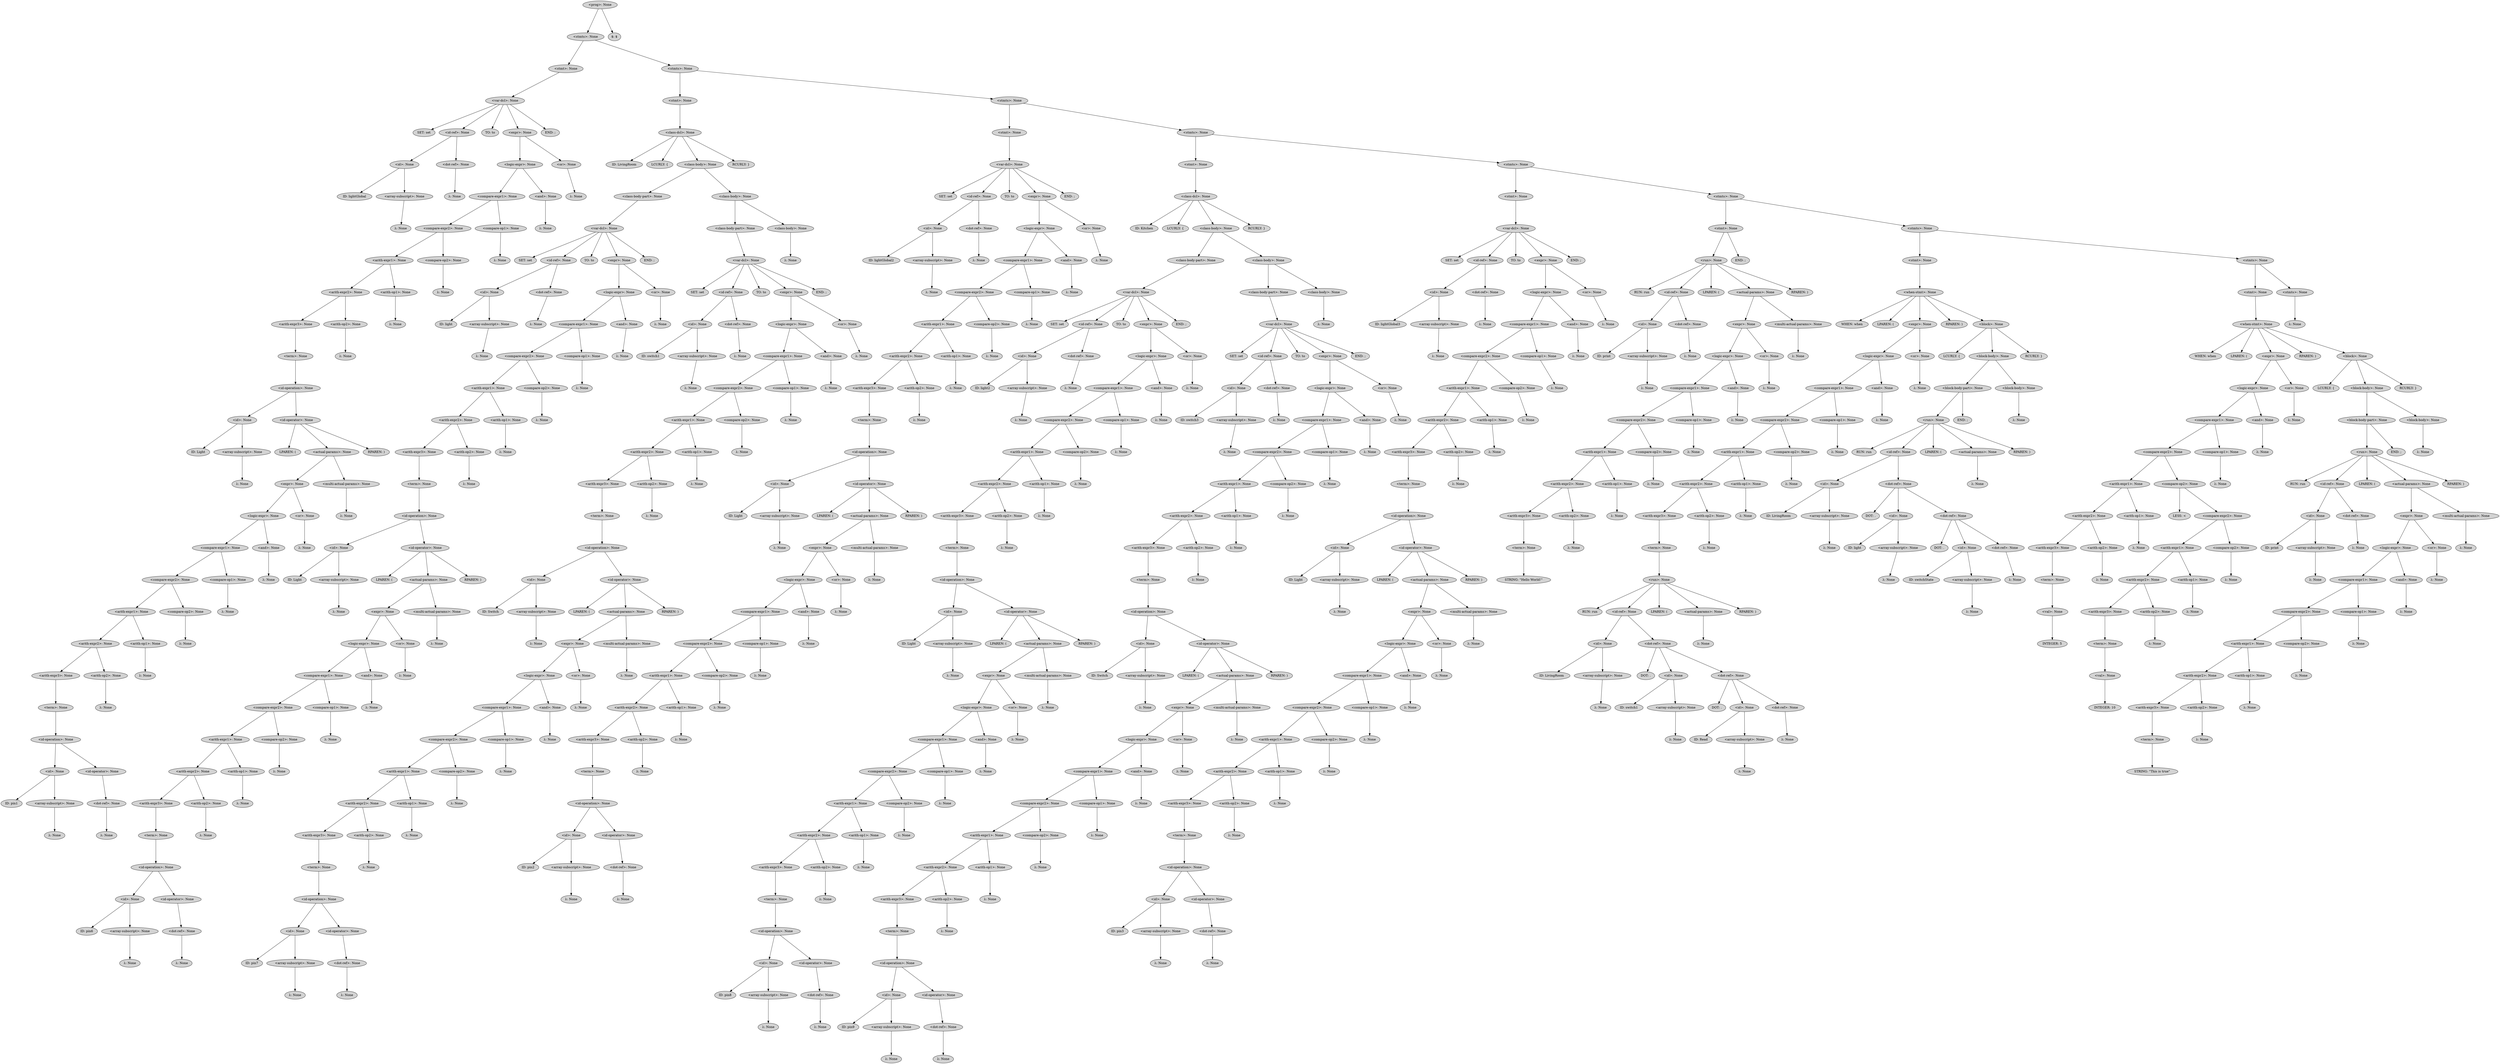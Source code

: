 digraph G {
	graph [ranksep=1.5 ratio=fill]
	node [style=filled]
	overlap=false
	3530317 [label="<prog>: None"]
	3530337 [label="<stmts>: None"]
	3530317 -> 3530337
	3530359 [label="<stmt>: None"]
	3530337 -> 3530359
	3530343 [label="<var-dcl>: None"]
	3530359 -> 3530343
	3530349 [label="SET: set"]
	3530343 -> 3530349
	3530357 [label="<id-ref>: None"]
	3530343 -> 3530357
	3530363 [label="<id>: None"]
	3530357 -> 3530363
	3530367 [label="ID: lightGlobal"]
	3530363 -> 3530367
	3530369 [label="<array-subscript>: None"]
	3530363 -> 3530369
	3530371 [label="λ: None"]
	3530369 -> 3530371
	3530365 [label="<dot-ref>: None"]
	3530357 -> 3530365
	3530373 [label="λ: None"]
	3530365 -> 3530373
	3530333 [label="TO: to"]
	3530343 -> 3530333
	3530339 [label="<expr>: None"]
	3530343 -> 3530339
	3530375 [label="<logic-expr>: None"]
	3530339 -> 3530375
	3530379 [label="<compare-expr1>: None"]
	3530375 -> 3530379
	3530383 [label="<compare-expr2>: None"]
	3530379 -> 3530383
	3530387 [label="<arith-expr1>: None"]
	3530383 -> 3530387
	3530391 [label="<arith-expr2>: None"]
	3530387 -> 3530391
	3530395 [label="<arith-expr3>: None"]
	3530391 -> 3530395
	3530399 [label="<term>: None"]
	3530395 -> 3530399
	3530401 [label="<id-operation>: None"]
	3530399 -> 3530401
	3530403 [label="<id>: None"]
	3530401 -> 3530403
	3530407 [label="ID: Light"]
	3530403 -> 3530407
	3530409 [label="<array-subscript>: None"]
	3530403 -> 3530409
	3530411 [label="λ: None"]
	3530409 -> 3530411
	3530405 [label="<id-operator>: None"]
	3530401 -> 3530405
	3530413 [label="LPAREN: ("]
	3530405 -> 3530413
	3530415 [label="<actual-params>: None"]
	3530405 -> 3530415
	3530419 [label="<expr>: None"]
	3530415 -> 3530419
	3530423 [label="<logic-expr>: None"]
	3530419 -> 3530423
	3530427 [label="<compare-expr1>: None"]
	3530423 -> 3530427
	3530431 [label="<compare-expr2>: None"]
	3530427 -> 3530431
	3530435 [label="<arith-expr1>: None"]
	3530431 -> 3530435
	3530439 [label="<arith-expr2>: None"]
	3530435 -> 3530439
	3530443 [label="<arith-expr3>: None"]
	3530439 -> 3530443
	3530447 [label="<term>: None"]
	3530443 -> 3530447
	3530449 [label="<id-operation>: None"]
	3530447 -> 3530449
	3530451 [label="<id>: None"]
	3530449 -> 3530451
	3530455 [label="ID: pin1"]
	3530451 -> 3530455
	3530457 [label="<array-subscript>: None"]
	3530451 -> 3530457
	3530459 [label="λ: None"]
	3530457 -> 3530459
	3530453 [label="<id-operator>: None"]
	3530449 -> 3530453
	3530461 [label="<dot-ref>: None"]
	3530453 -> 3530461
	3530463 [label="λ: None"]
	3530461 -> 3530463
	3530445 [label="<arith-op2>: None"]
	3530439 -> 3530445
	3530465 [label="λ: None"]
	3530445 -> 3530465
	3530441 [label="<arith-op1>: None"]
	3530435 -> 3530441
	3530467 [label="λ: None"]
	3530441 -> 3530467
	3530437 [label="<compare-op2>: None"]
	3530431 -> 3530437
	3530469 [label="λ: None"]
	3530437 -> 3530469
	3530433 [label="<compare-op1>: None"]
	3530427 -> 3530433
	3530471 [label="λ: None"]
	3530433 -> 3530471
	3530429 [label="<and>: None"]
	3530423 -> 3530429
	3530473 [label="λ: None"]
	3530429 -> 3530473
	3530425 [label="<or>: None"]
	3530419 -> 3530425
	3530475 [label="λ: None"]
	3530425 -> 3530475
	3530421 [label="<multi-actual-params>: None"]
	3530415 -> 3530421
	3530477 [label="λ: None"]
	3530421 -> 3530477
	3530417 [label="RPAREN: )"]
	3530405 -> 3530417
	3530397 [label="<arith-op2>: None"]
	3530391 -> 3530397
	3530479 [label="λ: None"]
	3530397 -> 3530479
	3530393 [label="<arith-op1>: None"]
	3530387 -> 3530393
	3530481 [label="λ: None"]
	3530393 -> 3530481
	3530389 [label="<compare-op2>: None"]
	3530383 -> 3530389
	3530483 [label="λ: None"]
	3530389 -> 3530483
	3530385 [label="<compare-op1>: None"]
	3530379 -> 3530385
	3530485 [label="λ: None"]
	3530385 -> 3530485
	3530381 [label="<and>: None"]
	3530375 -> 3530381
	3530487 [label="λ: None"]
	3530381 -> 3530487
	3530377 [label="<or>: None"]
	3530339 -> 3530377
	3530489 [label="λ: None"]
	3530377 -> 3530489
	3530355 [label="END: ;"]
	3530343 -> 3530355
	3530331 [label="<stmts>: None"]
	3530337 -> 3530331
	3530491 [label="<stmt>: None"]
	3530331 -> 3530491
	3530495 [label="<class-dcl>: None"]
	3530491 -> 3530495
	3532803 [label="ID: LivingRoom"]
	3530495 -> 3532803
	3532805 [label="LCURLY: {"]
	3530495 -> 3532805
	3532807 [label="<class-body>: None"]
	3530495 -> 3532807
	3532811 [label="<class-body-part>: None"]
	3532807 -> 3532811
	3532815 [label="<var-dcl>: None"]
	3532811 -> 3532815
	3532817 [label="SET: set"]
	3532815 -> 3532817
	3532819 [label="<id-ref>: None"]
	3532815 -> 3532819
	3532829 [label="<id>: None"]
	3532819 -> 3532829
	3532833 [label="ID: light"]
	3532829 -> 3532833
	3532835 [label="<array-subscript>: None"]
	3532829 -> 3532835
	3532837 [label="λ: None"]
	3532835 -> 3532837
	3532831 [label="<dot-ref>: None"]
	3532819 -> 3532831
	3532839 [label="λ: None"]
	3532831 -> 3532839
	3532821 [label="TO: to"]
	3532815 -> 3532821
	3532823 [label="<expr>: None"]
	3532815 -> 3532823
	3532841 [label="<logic-expr>: None"]
	3532823 -> 3532841
	3532845 [label="<compare-expr1>: None"]
	3532841 -> 3532845
	3532849 [label="<compare-expr2>: None"]
	3532845 -> 3532849
	3532853 [label="<arith-expr1>: None"]
	3532849 -> 3532853
	3532857 [label="<arith-expr2>: None"]
	3532853 -> 3532857
	3532861 [label="<arith-expr3>: None"]
	3532857 -> 3532861
	3532865 [label="<term>: None"]
	3532861 -> 3532865
	3532867 [label="<id-operation>: None"]
	3532865 -> 3532867
	3532869 [label="<id>: None"]
	3532867 -> 3532869
	3532873 [label="ID: Light"]
	3532869 -> 3532873
	3532875 [label="<array-subscript>: None"]
	3532869 -> 3532875
	3532877 [label="λ: None"]
	3532875 -> 3532877
	3532871 [label="<id-operator>: None"]
	3532867 -> 3532871
	3532879 [label="LPAREN: ("]
	3532871 -> 3532879
	3532881 [label="<actual-params>: None"]
	3532871 -> 3532881
	3532885 [label="<expr>: None"]
	3532881 -> 3532885
	3532889 [label="<logic-expr>: None"]
	3532885 -> 3532889
	3532893 [label="<compare-expr1>: None"]
	3532889 -> 3532893
	3532897 [label="<compare-expr2>: None"]
	3532893 -> 3532897
	3532901 [label="<arith-expr1>: None"]
	3532897 -> 3532901
	3532905 [label="<arith-expr2>: None"]
	3532901 -> 3532905
	3532909 [label="<arith-expr3>: None"]
	3532905 -> 3532909
	3532913 [label="<term>: None"]
	3532909 -> 3532913
	3532915 [label="<id-operation>: None"]
	3532913 -> 3532915
	3532917 [label="<id>: None"]
	3532915 -> 3532917
	3532921 [label="ID: pin6"]
	3532917 -> 3532921
	3532923 [label="<array-subscript>: None"]
	3532917 -> 3532923
	3532925 [label="λ: None"]
	3532923 -> 3532925
	3532919 [label="<id-operator>: None"]
	3532915 -> 3532919
	3532927 [label="<dot-ref>: None"]
	3532919 -> 3532927
	3532929 [label="λ: None"]
	3532927 -> 3532929
	3532911 [label="<arith-op2>: None"]
	3532905 -> 3532911
	3532931 [label="λ: None"]
	3532911 -> 3532931
	3532907 [label="<arith-op1>: None"]
	3532901 -> 3532907
	3532933 [label="λ: None"]
	3532907 -> 3532933
	3532903 [label="<compare-op2>: None"]
	3532897 -> 3532903
	3532935 [label="λ: None"]
	3532903 -> 3532935
	3532899 [label="<compare-op1>: None"]
	3532893 -> 3532899
	3532937 [label="λ: None"]
	3532899 -> 3532937
	3532895 [label="<and>: None"]
	3532889 -> 3532895
	3532939 [label="λ: None"]
	3532895 -> 3532939
	3532891 [label="<or>: None"]
	3532885 -> 3532891
	3532941 [label="λ: None"]
	3532891 -> 3532941
	3532887 [label="<multi-actual-params>: None"]
	3532881 -> 3532887
	3532943 [label="λ: None"]
	3532887 -> 3532943
	3532883 [label="RPAREN: )"]
	3532871 -> 3532883
	3532863 [label="<arith-op2>: None"]
	3532857 -> 3532863
	3532945 [label="λ: None"]
	3532863 -> 3532945
	3532859 [label="<arith-op1>: None"]
	3532853 -> 3532859
	3532947 [label="λ: None"]
	3532859 -> 3532947
	3532855 [label="<compare-op2>: None"]
	3532849 -> 3532855
	3532949 [label="λ: None"]
	3532855 -> 3532949
	3532851 [label="<compare-op1>: None"]
	3532845 -> 3532851
	3532951 [label="λ: None"]
	3532851 -> 3532951
	3532847 [label="<and>: None"]
	3532841 -> 3532847
	3532953 [label="λ: None"]
	3532847 -> 3532953
	3532843 [label="<or>: None"]
	3532823 -> 3532843
	3532955 [label="λ: None"]
	3532843 -> 3532955
	3532825 [label="END: ;"]
	3532815 -> 3532825
	3532813 [label="<class-body>: None"]
	3532807 -> 3532813
	3532957 [label="<class-body-part>: None"]
	3532813 -> 3532957
	3532961 [label="<var-dcl>: None"]
	3532957 -> 3532961
	3532963 [label="SET: set"]
	3532961 -> 3532963
	3532965 [label="<id-ref>: None"]
	3532961 -> 3532965
	3532975 [label="<id>: None"]
	3532965 -> 3532975
	3532979 [label="ID: switch1"]
	3532975 -> 3532979
	3532981 [label="<array-subscript>: None"]
	3532975 -> 3532981
	3532983 [label="λ: None"]
	3532981 -> 3532983
	3532977 [label="<dot-ref>: None"]
	3532965 -> 3532977
	3532985 [label="λ: None"]
	3532977 -> 3532985
	3532967 [label="TO: to"]
	3532961 -> 3532967
	3532969 [label="<expr>: None"]
	3532961 -> 3532969
	3532987 [label="<logic-expr>: None"]
	3532969 -> 3532987
	3532991 [label="<compare-expr1>: None"]
	3532987 -> 3532991
	3532995 [label="<compare-expr2>: None"]
	3532991 -> 3532995
	3532999 [label="<arith-expr1>: None"]
	3532995 -> 3532999
	3533003 [label="<arith-expr2>: None"]
	3532999 -> 3533003
	3533007 [label="<arith-expr3>: None"]
	3533003 -> 3533007
	3533011 [label="<term>: None"]
	3533007 -> 3533011
	3533013 [label="<id-operation>: None"]
	3533011 -> 3533013
	3533015 [label="<id>: None"]
	3533013 -> 3533015
	3533019 [label="ID: Switch"]
	3533015 -> 3533019
	3533021 [label="<array-subscript>: None"]
	3533015 -> 3533021
	3533023 [label="λ: None"]
	3533021 -> 3533023
	3533017 [label="<id-operator>: None"]
	3533013 -> 3533017
	3533025 [label="LPAREN: ("]
	3533017 -> 3533025
	3533027 [label="<actual-params>: None"]
	3533017 -> 3533027
	3533031 [label="<expr>: None"]
	3533027 -> 3533031
	3533035 [label="<logic-expr>: None"]
	3533031 -> 3533035
	3533039 [label="<compare-expr1>: None"]
	3533035 -> 3533039
	3533043 [label="<compare-expr2>: None"]
	3533039 -> 3533043
	3533047 [label="<arith-expr1>: None"]
	3533043 -> 3533047
	3533051 [label="<arith-expr2>: None"]
	3533047 -> 3533051
	3533055 [label="<arith-expr3>: None"]
	3533051 -> 3533055
	3534085 [label="<term>: None"]
	3533055 -> 3534085
	3534087 [label="<id-operation>: None"]
	3534085 -> 3534087
	3534089 [label="<id>: None"]
	3534087 -> 3534089
	3534093 [label="ID: pin7"]
	3534089 -> 3534093
	3534095 [label="<array-subscript>: None"]
	3534089 -> 3534095
	3534097 [label="λ: None"]
	3534095 -> 3534097
	3534091 [label="<id-operator>: None"]
	3534087 -> 3534091
	3534099 [label="<dot-ref>: None"]
	3534091 -> 3534099
	3534101 [label="λ: None"]
	3534099 -> 3534101
	3534083 [label="<arith-op2>: None"]
	3533051 -> 3534083
	3534103 [label="λ: None"]
	3534083 -> 3534103
	3533053 [label="<arith-op1>: None"]
	3533047 -> 3533053
	3534105 [label="λ: None"]
	3533053 -> 3534105
	3533049 [label="<compare-op2>: None"]
	3533043 -> 3533049
	3534107 [label="λ: None"]
	3533049 -> 3534107
	3533045 [label="<compare-op1>: None"]
	3533039 -> 3533045
	3534109 [label="λ: None"]
	3533045 -> 3534109
	3533041 [label="<and>: None"]
	3533035 -> 3533041
	3534111 [label="λ: None"]
	3533041 -> 3534111
	3533037 [label="<or>: None"]
	3533031 -> 3533037
	3534113 [label="λ: None"]
	3533037 -> 3534113
	3533033 [label="<multi-actual-params>: None"]
	3533027 -> 3533033
	3534115 [label="λ: None"]
	3533033 -> 3534115
	3533029 [label="RPAREN: )"]
	3533017 -> 3533029
	3533009 [label="<arith-op2>: None"]
	3533003 -> 3533009
	3534117 [label="λ: None"]
	3533009 -> 3534117
	3533005 [label="<arith-op1>: None"]
	3532999 -> 3533005
	3534119 [label="λ: None"]
	3533005 -> 3534119
	3533001 [label="<compare-op2>: None"]
	3532995 -> 3533001
	3534121 [label="λ: None"]
	3533001 -> 3534121
	3532997 [label="<compare-op1>: None"]
	3532991 -> 3532997
	3534123 [label="λ: None"]
	3532997 -> 3534123
	3532993 [label="<and>: None"]
	3532987 -> 3532993
	3534125 [label="λ: None"]
	3532993 -> 3534125
	3532989 [label="<or>: None"]
	3532969 -> 3532989
	3534127 [label="λ: None"]
	3532989 -> 3534127
	3532971 [label="END: ;"]
	3532961 -> 3532971
	3532959 [label="<class-body>: None"]
	3532813 -> 3532959
	3534129 [label="λ: None"]
	3532959 -> 3534129
	3532809 [label="RCURLY: }"]
	3530495 -> 3532809
	3530493 [label="<stmts>: None"]
	3530331 -> 3530493
	3534131 [label="<stmt>: None"]
	3530493 -> 3534131
	3534135 [label="<var-dcl>: None"]
	3534131 -> 3534135
	3534137 [label="SET: set"]
	3534135 -> 3534137
	3534139 [label="<id-ref>: None"]
	3534135 -> 3534139
	3534149 [label="<id>: None"]
	3534139 -> 3534149
	3534153 [label="ID: lightGlobal2"]
	3534149 -> 3534153
	3534155 [label="<array-subscript>: None"]
	3534149 -> 3534155
	3534157 [label="λ: None"]
	3534155 -> 3534157
	3534151 [label="<dot-ref>: None"]
	3534139 -> 3534151
	3534159 [label="λ: None"]
	3534151 -> 3534159
	3534141 [label="TO: to"]
	3534135 -> 3534141
	3534143 [label="<expr>: None"]
	3534135 -> 3534143
	3534161 [label="<logic-expr>: None"]
	3534143 -> 3534161
	3534165 [label="<compare-expr1>: None"]
	3534161 -> 3534165
	3534169 [label="<compare-expr2>: None"]
	3534165 -> 3534169
	3534173 [label="<arith-expr1>: None"]
	3534169 -> 3534173
	3534177 [label="<arith-expr2>: None"]
	3534173 -> 3534177
	3534181 [label="<arith-expr3>: None"]
	3534177 -> 3534181
	3534185 [label="<term>: None"]
	3534181 -> 3534185
	3534187 [label="<id-operation>: None"]
	3534185 -> 3534187
	3534189 [label="<id>: None"]
	3534187 -> 3534189
	3534193 [label="ID: Light"]
	3534189 -> 3534193
	3534195 [label="<array-subscript>: None"]
	3534189 -> 3534195
	3534197 [label="λ: None"]
	3534195 -> 3534197
	3534191 [label="<id-operator>: None"]
	3534187 -> 3534191
	3534199 [label="LPAREN: ("]
	3534191 -> 3534199
	3534201 [label="<actual-params>: None"]
	3534191 -> 3534201
	3534205 [label="<expr>: None"]
	3534201 -> 3534205
	3534209 [label="<logic-expr>: None"]
	3534205 -> 3534209
	3534213 [label="<compare-expr1>: None"]
	3534209 -> 3534213
	3534217 [label="<compare-expr2>: None"]
	3534213 -> 3534217
	3534221 [label="<arith-expr1>: None"]
	3534217 -> 3534221
	3534225 [label="<arith-expr2>: None"]
	3534221 -> 3534225
	3534229 [label="<arith-expr3>: None"]
	3534225 -> 3534229
	3534233 [label="<term>: None"]
	3534229 -> 3534233
	3534235 [label="<id-operation>: None"]
	3534233 -> 3534235
	3534237 [label="<id>: None"]
	3534235 -> 3534237
	3534241 [label="ID: pin2"]
	3534237 -> 3534241
	3534243 [label="<array-subscript>: None"]
	3534237 -> 3534243
	3534245 [label="λ: None"]
	3534243 -> 3534245
	3534239 [label="<id-operator>: None"]
	3534235 -> 3534239
	3534247 [label="<dot-ref>: None"]
	3534239 -> 3534247
	3534249 [label="λ: None"]
	3534247 -> 3534249
	3534231 [label="<arith-op2>: None"]
	3534225 -> 3534231
	3534251 [label="λ: None"]
	3534231 -> 3534251
	3534227 [label="<arith-op1>: None"]
	3534221 -> 3534227
	3534253 [label="λ: None"]
	3534227 -> 3534253
	3534223 [label="<compare-op2>: None"]
	3534217 -> 3534223
	3534255 [label="λ: None"]
	3534223 -> 3534255
	3534219 [label="<compare-op1>: None"]
	3534213 -> 3534219
	3534257 [label="λ: None"]
	3534219 -> 3534257
	3534215 [label="<and>: None"]
	3534209 -> 3534215
	3534259 [label="λ: None"]
	3534215 -> 3534259
	3534211 [label="<or>: None"]
	3534205 -> 3534211
	3534261 [label="λ: None"]
	3534211 -> 3534261
	3534207 [label="<multi-actual-params>: None"]
	3534201 -> 3534207
	3534263 [label="λ: None"]
	3534207 -> 3534263
	3534203 [label="RPAREN: )"]
	3534191 -> 3534203
	3534183 [label="<arith-op2>: None"]
	3534177 -> 3534183
	3534265 [label="λ: None"]
	3534183 -> 3534265
	3534179 [label="<arith-op1>: None"]
	3534173 -> 3534179
	3534267 [label="λ: None"]
	3534179 -> 3534267
	3534175 [label="<compare-op2>: None"]
	3534169 -> 3534175
	3534269 [label="λ: None"]
	3534175 -> 3534269
	3534171 [label="<compare-op1>: None"]
	3534165 -> 3534171
	3534271 [label="λ: None"]
	3534171 -> 3534271
	3534167 [label="<and>: None"]
	3534161 -> 3534167
	3534273 [label="λ: None"]
	3534167 -> 3534273
	3534163 [label="<or>: None"]
	3534143 -> 3534163
	3534275 [label="λ: None"]
	3534163 -> 3534275
	3534145 [label="END: ;"]
	3534135 -> 3534145
	3534133 [label="<stmts>: None"]
	3530493 -> 3534133
	3534277 [label="<stmt>: None"]
	3534133 -> 3534277
	3534281 [label="<class-dcl>: None"]
	3534277 -> 3534281
	3534283 [label="ID: Kitchen"]
	3534281 -> 3534283
	3534285 [label="LCURLY: {"]
	3534281 -> 3534285
	3534287 [label="<class-body>: None"]
	3534281 -> 3534287
	3534291 [label="<class-body-part>: None"]
	3534287 -> 3534291
	3534295 [label="<var-dcl>: None"]
	3534291 -> 3534295
	3534297 [label="SET: set"]
	3534295 -> 3534297
	3534299 [label="<id-ref>: None"]
	3534295 -> 3534299
	3534309 [label="<id>: None"]
	3534299 -> 3534309
	3534313 [label="ID: light2"]
	3534309 -> 3534313
	3534315 [label="<array-subscript>: None"]
	3534309 -> 3534315
	3534317 [label="λ: None"]
	3534315 -> 3534317
	3534311 [label="<dot-ref>: None"]
	3534299 -> 3534311
	3534319 [label="λ: None"]
	3534311 -> 3534319
	3534301 [label="TO: to"]
	3534295 -> 3534301
	3534303 [label="<expr>: None"]
	3534295 -> 3534303
	3534321 [label="<logic-expr>: None"]
	3534303 -> 3534321
	3534325 [label="<compare-expr1>: None"]
	3534321 -> 3534325
	3534329 [label="<compare-expr2>: None"]
	3534325 -> 3534329
	3534333 [label="<arith-expr1>: None"]
	3534329 -> 3534333
	3535619 [label="<arith-expr2>: None"]
	3534333 -> 3535619
	3535623 [label="<arith-expr3>: None"]
	3535619 -> 3535623
	3535627 [label="<term>: None"]
	3535623 -> 3535627
	3535629 [label="<id-operation>: None"]
	3535627 -> 3535629
	3535631 [label="<id>: None"]
	3535629 -> 3535631
	3535635 [label="ID: Light"]
	3535631 -> 3535635
	3535637 [label="<array-subscript>: None"]
	3535631 -> 3535637
	3535639 [label="λ: None"]
	3535637 -> 3535639
	3535633 [label="<id-operator>: None"]
	3535629 -> 3535633
	3535641 [label="LPAREN: ("]
	3535633 -> 3535641
	3535643 [label="<actual-params>: None"]
	3535633 -> 3535643
	3535647 [label="<expr>: None"]
	3535643 -> 3535647
	3535651 [label="<logic-expr>: None"]
	3535647 -> 3535651
	3535655 [label="<compare-expr1>: None"]
	3535651 -> 3535655
	3535659 [label="<compare-expr2>: None"]
	3535655 -> 3535659
	3535663 [label="<arith-expr1>: None"]
	3535659 -> 3535663
	3535667 [label="<arith-expr2>: None"]
	3535663 -> 3535667
	3535671 [label="<arith-expr3>: None"]
	3535667 -> 3535671
	3535675 [label="<term>: None"]
	3535671 -> 3535675
	3535677 [label="<id-operation>: None"]
	3535675 -> 3535677
	3535679 [label="<id>: None"]
	3535677 -> 3535679
	3535683 [label="ID: pin8"]
	3535679 -> 3535683
	3535685 [label="<array-subscript>: None"]
	3535679 -> 3535685
	3535687 [label="λ: None"]
	3535685 -> 3535687
	3535681 [label="<id-operator>: None"]
	3535677 -> 3535681
	3535689 [label="<dot-ref>: None"]
	3535681 -> 3535689
	3535691 [label="λ: None"]
	3535689 -> 3535691
	3535673 [label="<arith-op2>: None"]
	3535667 -> 3535673
	3535693 [label="λ: None"]
	3535673 -> 3535693
	3535669 [label="<arith-op1>: None"]
	3535663 -> 3535669
	3535695 [label="λ: None"]
	3535669 -> 3535695
	3535665 [label="<compare-op2>: None"]
	3535659 -> 3535665
	3535697 [label="λ: None"]
	3535665 -> 3535697
	3535661 [label="<compare-op1>: None"]
	3535655 -> 3535661
	3535699 [label="λ: None"]
	3535661 -> 3535699
	3535657 [label="<and>: None"]
	3535651 -> 3535657
	3535701 [label="λ: None"]
	3535657 -> 3535701
	3535653 [label="<or>: None"]
	3535647 -> 3535653
	3535703 [label="λ: None"]
	3535653 -> 3535703
	3535649 [label="<multi-actual-params>: None"]
	3535643 -> 3535649
	3535705 [label="λ: None"]
	3535649 -> 3535705
	3535645 [label="RPAREN: )"]
	3535633 -> 3535645
	3535625 [label="<arith-op2>: None"]
	3535619 -> 3535625
	3535707 [label="λ: None"]
	3535625 -> 3535707
	3535621 [label="<arith-op1>: None"]
	3534333 -> 3535621
	3535709 [label="λ: None"]
	3535621 -> 3535709
	3534335 [label="<compare-op2>: None"]
	3534329 -> 3534335
	3535711 [label="λ: None"]
	3534335 -> 3535711
	3534331 [label="<compare-op1>: None"]
	3534325 -> 3534331
	3535713 [label="λ: None"]
	3534331 -> 3535713
	3534327 [label="<and>: None"]
	3534321 -> 3534327
	3535715 [label="λ: None"]
	3534327 -> 3535715
	3534323 [label="<or>: None"]
	3534303 -> 3534323
	3535717 [label="λ: None"]
	3534323 -> 3535717
	3534305 [label="END: ;"]
	3534295 -> 3534305
	3534293 [label="<class-body>: None"]
	3534287 -> 3534293
	3535719 [label="<class-body-part>: None"]
	3534293 -> 3535719
	3535723 [label="<var-dcl>: None"]
	3535719 -> 3535723
	3535725 [label="SET: set"]
	3535723 -> 3535725
	3535727 [label="<id-ref>: None"]
	3535723 -> 3535727
	3535737 [label="<id>: None"]
	3535727 -> 3535737
	3535741 [label="ID: switch3"]
	3535737 -> 3535741
	3535743 [label="<array-subscript>: None"]
	3535737 -> 3535743
	3535745 [label="λ: None"]
	3535743 -> 3535745
	3535739 [label="<dot-ref>: None"]
	3535727 -> 3535739
	3535747 [label="λ: None"]
	3535739 -> 3535747
	3535729 [label="TO: to"]
	3535723 -> 3535729
	3535731 [label="<expr>: None"]
	3535723 -> 3535731
	3535749 [label="<logic-expr>: None"]
	3535731 -> 3535749
	3535753 [label="<compare-expr1>: None"]
	3535749 -> 3535753
	3535757 [label="<compare-expr2>: None"]
	3535753 -> 3535757
	3535761 [label="<arith-expr1>: None"]
	3535757 -> 3535761
	3535765 [label="<arith-expr2>: None"]
	3535761 -> 3535765
	3535769 [label="<arith-expr3>: None"]
	3535765 -> 3535769
	3535773 [label="<term>: None"]
	3535769 -> 3535773
	3535775 [label="<id-operation>: None"]
	3535773 -> 3535775
	3535777 [label="<id>: None"]
	3535775 -> 3535777
	3535781 [label="ID: Switch"]
	3535777 -> 3535781
	3535783 [label="<array-subscript>: None"]
	3535777 -> 3535783
	3535785 [label="λ: None"]
	3535783 -> 3535785
	3535779 [label="<id-operator>: None"]
	3535775 -> 3535779
	3535787 [label="LPAREN: ("]
	3535779 -> 3535787
	3535789 [label="<actual-params>: None"]
	3535779 -> 3535789
	3535793 [label="<expr>: None"]
	3535789 -> 3535793
	3535797 [label="<logic-expr>: None"]
	3535793 -> 3535797
	3535801 [label="<compare-expr1>: None"]
	3535797 -> 3535801
	3535805 [label="<compare-expr2>: None"]
	3535801 -> 3535805
	3535809 [label="<arith-expr1>: None"]
	3535805 -> 3535809
	3535813 [label="<arith-expr2>: None"]
	3535809 -> 3535813
	3535817 [label="<arith-expr3>: None"]
	3535813 -> 3535817
	3535821 [label="<term>: None"]
	3535817 -> 3535821
	3535823 [label="<id-operation>: None"]
	3535821 -> 3535823
	3535825 [label="<id>: None"]
	3535823 -> 3535825
	3535829 [label="ID: pin9"]
	3535825 -> 3535829
	3535831 [label="<array-subscript>: None"]
	3535825 -> 3535831
	3535833 [label="λ: None"]
	3535831 -> 3535833
	3535827 [label="<id-operator>: None"]
	3535823 -> 3535827
	3535835 [label="<dot-ref>: None"]
	3535827 -> 3535835
	3535837 [label="λ: None"]
	3535835 -> 3535837
	3535819 [label="<arith-op2>: None"]
	3535813 -> 3535819
	3535839 [label="λ: None"]
	3535819 -> 3535839
	3535815 [label="<arith-op1>: None"]
	3535809 -> 3535815
	3535841 [label="λ: None"]
	3535815 -> 3535841
	3535811 [label="<compare-op2>: None"]
	3535805 -> 3535811
	3535843 [label="λ: None"]
	3535811 -> 3535843
	3535807 [label="<compare-op1>: None"]
	3535801 -> 3535807
	3535845 [label="λ: None"]
	3535807 -> 3535845
	3535803 [label="<and>: None"]
	3535797 -> 3535803
	3535847 [label="λ: None"]
	3535803 -> 3535847
	3535799 [label="<or>: None"]
	3535793 -> 3535799
	3535849 [label="λ: None"]
	3535799 -> 3535849
	3535795 [label="<multi-actual-params>: None"]
	3535789 -> 3535795
	3535851 [label="λ: None"]
	3535795 -> 3535851
	3535791 [label="RPAREN: )"]
	3535779 -> 3535791
	3535771 [label="<arith-op2>: None"]
	3535765 -> 3535771
	3535853 [label="λ: None"]
	3535771 -> 3535853
	3535767 [label="<arith-op1>: None"]
	3535761 -> 3535767
	3535855 [label="λ: None"]
	3535767 -> 3535855
	3535763 [label="<compare-op2>: None"]
	3535757 -> 3535763
	3535857 [label="λ: None"]
	3535763 -> 3535857
	3535759 [label="<compare-op1>: None"]
	3535753 -> 3535759
	3535859 [label="λ: None"]
	3535759 -> 3535859
	3535755 [label="<and>: None"]
	3535749 -> 3535755
	3535861 [label="λ: None"]
	3535755 -> 3535861
	3535751 [label="<or>: None"]
	3535731 -> 3535751
	3535863 [label="λ: None"]
	3535751 -> 3535863
	3535733 [label="END: ;"]
	3535723 -> 3535733
	3535721 [label="<class-body>: None"]
	3534293 -> 3535721
	3535865 [label="λ: None"]
	3535721 -> 3535865
	3534289 [label="RCURLY: }"]
	3534281 -> 3534289
	3534279 [label="<stmts>: None"]
	3534133 -> 3534279
	3535867 [label="<stmt>: None"]
	3534279 -> 3535867
	3535871 [label="<var-dcl>: None"]
	3535867 -> 3535871
	3536899 [label="SET: set"]
	3535871 -> 3536899
	3536901 [label="<id-ref>: None"]
	3535871 -> 3536901
	3536911 [label="<id>: None"]
	3536901 -> 3536911
	3536915 [label="ID: lightGlobal3"]
	3536911 -> 3536915
	3536917 [label="<array-subscript>: None"]
	3536911 -> 3536917
	3536919 [label="λ: None"]
	3536917 -> 3536919
	3536913 [label="<dot-ref>: None"]
	3536901 -> 3536913
	3536921 [label="λ: None"]
	3536913 -> 3536921
	3536903 [label="TO: to"]
	3535871 -> 3536903
	3536905 [label="<expr>: None"]
	3535871 -> 3536905
	3536923 [label="<logic-expr>: None"]
	3536905 -> 3536923
	3536927 [label="<compare-expr1>: None"]
	3536923 -> 3536927
	3536931 [label="<compare-expr2>: None"]
	3536927 -> 3536931
	3536935 [label="<arith-expr1>: None"]
	3536931 -> 3536935
	3536939 [label="<arith-expr2>: None"]
	3536935 -> 3536939
	3536943 [label="<arith-expr3>: None"]
	3536939 -> 3536943
	3536947 [label="<term>: None"]
	3536943 -> 3536947
	3536949 [label="<id-operation>: None"]
	3536947 -> 3536949
	3536951 [label="<id>: None"]
	3536949 -> 3536951
	3536955 [label="ID: Light"]
	3536951 -> 3536955
	3536957 [label="<array-subscript>: None"]
	3536951 -> 3536957
	3536959 [label="λ: None"]
	3536957 -> 3536959
	3536953 [label="<id-operator>: None"]
	3536949 -> 3536953
	3536961 [label="LPAREN: ("]
	3536953 -> 3536961
	3536963 [label="<actual-params>: None"]
	3536953 -> 3536963
	3536967 [label="<expr>: None"]
	3536963 -> 3536967
	3536971 [label="<logic-expr>: None"]
	3536967 -> 3536971
	3536975 [label="<compare-expr1>: None"]
	3536971 -> 3536975
	3536979 [label="<compare-expr2>: None"]
	3536975 -> 3536979
	3536983 [label="<arith-expr1>: None"]
	3536979 -> 3536983
	3536987 [label="<arith-expr2>: None"]
	3536983 -> 3536987
	3536991 [label="<arith-expr3>: None"]
	3536987 -> 3536991
	3536995 [label="<term>: None"]
	3536991 -> 3536995
	3536997 [label="<id-operation>: None"]
	3536995 -> 3536997
	3536999 [label="<id>: None"]
	3536997 -> 3536999
	3537003 [label="ID: pin3"]
	3536999 -> 3537003
	3537005 [label="<array-subscript>: None"]
	3536999 -> 3537005
	3537007 [label="λ: None"]
	3537005 -> 3537007
	3537001 [label="<id-operator>: None"]
	3536997 -> 3537001
	3537009 [label="<dot-ref>: None"]
	3537001 -> 3537009
	3537011 [label="λ: None"]
	3537009 -> 3537011
	3536993 [label="<arith-op2>: None"]
	3536987 -> 3536993
	3537013 [label="λ: None"]
	3536993 -> 3537013
	3536989 [label="<arith-op1>: None"]
	3536983 -> 3536989
	3537015 [label="λ: None"]
	3536989 -> 3537015
	3536985 [label="<compare-op2>: None"]
	3536979 -> 3536985
	3537017 [label="λ: None"]
	3536985 -> 3537017
	3536981 [label="<compare-op1>: None"]
	3536975 -> 3536981
	3537019 [label="λ: None"]
	3536981 -> 3537019
	3536977 [label="<and>: None"]
	3536971 -> 3536977
	3537021 [label="λ: None"]
	3536977 -> 3537021
	3536973 [label="<or>: None"]
	3536967 -> 3536973
	3537023 [label="λ: None"]
	3536973 -> 3537023
	3536969 [label="<multi-actual-params>: None"]
	3536963 -> 3536969
	3537025 [label="λ: None"]
	3536969 -> 3537025
	3536965 [label="RPAREN: )"]
	3536953 -> 3536965
	3536945 [label="<arith-op2>: None"]
	3536939 -> 3536945
	3537027 [label="λ: None"]
	3536945 -> 3537027
	3536941 [label="<arith-op1>: None"]
	3536935 -> 3536941
	3537029 [label="λ: None"]
	3536941 -> 3537029
	3536937 [label="<compare-op2>: None"]
	3536931 -> 3536937
	3537031 [label="λ: None"]
	3536937 -> 3537031
	3536933 [label="<compare-op1>: None"]
	3536927 -> 3536933
	3537033 [label="λ: None"]
	3536933 -> 3537033
	3536929 [label="<and>: None"]
	3536923 -> 3536929
	3537035 [label="λ: None"]
	3536929 -> 3537035
	3536925 [label="<or>: None"]
	3536905 -> 3536925
	3537037 [label="λ: None"]
	3536925 -> 3537037
	3536907 [label="END: ;"]
	3535871 -> 3536907
	3535869 [label="<stmts>: None"]
	3534279 -> 3535869
	3537039 [label="<stmt>: None"]
	3535869 -> 3537039
	3537043 [label="<run>: None"]
	3537039 -> 3537043
	3537047 [label="RUN: run"]
	3537043 -> 3537047
	3537049 [label="<id-ref>: None"]
	3537043 -> 3537049
	3537059 [label="<id>: None"]
	3537049 -> 3537059
	3537063 [label="ID: print"]
	3537059 -> 3537063
	3537065 [label="<array-subscript>: None"]
	3537059 -> 3537065
	3537067 [label="λ: None"]
	3537065 -> 3537067
	3537061 [label="<dot-ref>: None"]
	3537049 -> 3537061
	3537069 [label="λ: None"]
	3537061 -> 3537069
	3537051 [label="LPAREN: ("]
	3537043 -> 3537051
	3537053 [label="<actual-params>: None"]
	3537043 -> 3537053
	3537071 [label="<expr>: None"]
	3537053 -> 3537071
	3537075 [label="<logic-expr>: None"]
	3537071 -> 3537075
	3537079 [label="<compare-expr1>: None"]
	3537075 -> 3537079
	3537083 [label="<compare-expr2>: None"]
	3537079 -> 3537083
	3537087 [label="<arith-expr1>: None"]
	3537083 -> 3537087
	3537091 [label="<arith-expr2>: None"]
	3537087 -> 3537091
	3537095 [label="<arith-expr3>: None"]
	3537091 -> 3537095
	3537099 [label="<term>: None"]
	3537095 -> 3537099
	3537101 [label="STRING: \"Hello World!\""]
	3537099 -> 3537101
	3537097 [label="<arith-op2>: None"]
	3537091 -> 3537097
	3537103 [label="λ: None"]
	3537097 -> 3537103
	3537093 [label="<arith-op1>: None"]
	3537087 -> 3537093
	3537105 [label="λ: None"]
	3537093 -> 3537105
	3537089 [label="<compare-op2>: None"]
	3537083 -> 3537089
	3537107 [label="λ: None"]
	3537089 -> 3537107
	3537085 [label="<compare-op1>: None"]
	3537079 -> 3537085
	3537109 [label="λ: None"]
	3537085 -> 3537109
	3537081 [label="<and>: None"]
	3537075 -> 3537081
	3537111 [label="λ: None"]
	3537081 -> 3537111
	3537077 [label="<or>: None"]
	3537071 -> 3537077
	3537113 [label="λ: None"]
	3537077 -> 3537113
	3537073 [label="<multi-actual-params>: None"]
	3537053 -> 3537073
	3537115 [label="λ: None"]
	3537073 -> 3537115
	3537055 [label="RPAREN: )"]
	3537043 -> 3537055
	3537045 [label="END: ;"]
	3537039 -> 3537045
	3537041 [label="<stmts>: None"]
	3535869 -> 3537041
	3537117 [label="<stmt>: None"]
	3537041 -> 3537117
	3537121 [label="<when-stmt>: None"]
	3537117 -> 3537121
	3537123 [label="WHEN: when"]
	3537121 -> 3537123
	3537125 [label="LPAREN: ("]
	3537121 -> 3537125
	3537127 [label="<expr>: None"]
	3537121 -> 3537127
	3537135 [label="<logic-expr>: None"]
	3537127 -> 3537135
	3537139 [label="<compare-expr1>: None"]
	3537135 -> 3537139
	3537143 [label="<compare-expr2>: None"]
	3537139 -> 3537143
	3537147 [label="<arith-expr1>: None"]
	3537143 -> 3537147
	3537151 [label="<arith-expr2>: None"]
	3537147 -> 3537151
	3538181 [label="<arith-expr3>: None"]
	3537151 -> 3538181
	3538185 [label="<term>: None"]
	3538181 -> 3538185
	3538187 [label="<run>: None"]
	3538185 -> 3538187
	3538189 [label="RUN: run"]
	3538187 -> 3538189
	3538191 [label="<id-ref>: None"]
	3538187 -> 3538191
	3538201 [label="<id>: None"]
	3538191 -> 3538201
	3538205 [label="ID: LivingRoom"]
	3538201 -> 3538205
	3538207 [label="<array-subscript>: None"]
	3538201 -> 3538207
	3538209 [label="λ: None"]
	3538207 -> 3538209
	3538203 [label="<dot-ref>: None"]
	3538191 -> 3538203
	3538211 [label="DOT: ."]
	3538203 -> 3538211
	3538213 [label="<id>: None"]
	3538203 -> 3538213
	3538217 [label="ID: switch1"]
	3538213 -> 3538217
	3538219 [label="<array-subscript>: None"]
	3538213 -> 3538219
	3538221 [label="λ: None"]
	3538219 -> 3538221
	3538215 [label="<dot-ref>: None"]
	3538203 -> 3538215
	3538223 [label="DOT: ."]
	3538215 -> 3538223
	3538225 [label="<id>: None"]
	3538215 -> 3538225
	3538229 [label="ID: Read"]
	3538225 -> 3538229
	3538231 [label="<array-subscript>: None"]
	3538225 -> 3538231
	3538233 [label="λ: None"]
	3538231 -> 3538233
	3538227 [label="<dot-ref>: None"]
	3538215 -> 3538227
	3538235 [label="λ: None"]
	3538227 -> 3538235
	3538193 [label="LPAREN: ("]
	3538187 -> 3538193
	3538195 [label="<actual-params>: None"]
	3538187 -> 3538195
	3538237 [label="λ: None"]
	3538195 -> 3538237
	3538197 [label="RPAREN: )"]
	3538187 -> 3538197
	3538183 [label="<arith-op2>: None"]
	3537151 -> 3538183
	3538239 [label="λ: None"]
	3538183 -> 3538239
	3538179 [label="<arith-op1>: None"]
	3537147 -> 3538179
	3538241 [label="λ: None"]
	3538179 -> 3538241
	3537149 [label="<compare-op2>: None"]
	3537143 -> 3537149
	3538243 [label="λ: None"]
	3537149 -> 3538243
	3537145 [label="<compare-op1>: None"]
	3537139 -> 3537145
	3538245 [label="λ: None"]
	3537145 -> 3538245
	3537141 [label="<and>: None"]
	3537135 -> 3537141
	3538247 [label="λ: None"]
	3537141 -> 3538247
	3537137 [label="<or>: None"]
	3537127 -> 3537137
	3538249 [label="λ: None"]
	3537137 -> 3538249
	3537129 [label="RPAREN: )"]
	3537121 -> 3537129
	3537131 [label="<block>: None"]
	3537121 -> 3537131
	3538251 [label="LCURLY: {"]
	3537131 -> 3538251
	3538253 [label="<block-body>: None"]
	3537131 -> 3538253
	3538257 [label="<block-body-part>: None"]
	3538253 -> 3538257
	3538261 [label="<run>: None"]
	3538257 -> 3538261
	3538265 [label="RUN: run"]
	3538261 -> 3538265
	3538267 [label="<id-ref>: None"]
	3538261 -> 3538267
	3538277 [label="<id>: None"]
	3538267 -> 3538277
	3538281 [label="ID: LivingRoom"]
	3538277 -> 3538281
	3538283 [label="<array-subscript>: None"]
	3538277 -> 3538283
	3538285 [label="λ: None"]
	3538283 -> 3538285
	3538279 [label="<dot-ref>: None"]
	3538267 -> 3538279
	3538287 [label="DOT: ."]
	3538279 -> 3538287
	3538289 [label="<id>: None"]
	3538279 -> 3538289
	3538293 [label="ID: light"]
	3538289 -> 3538293
	3538295 [label="<array-subscript>: None"]
	3538289 -> 3538295
	3538297 [label="λ: None"]
	3538295 -> 3538297
	3538291 [label="<dot-ref>: None"]
	3538279 -> 3538291
	3538299 [label="DOT: ."]
	3538291 -> 3538299
	3538301 [label="<id>: None"]
	3538291 -> 3538301
	3538305 [label="ID: switchState"]
	3538301 -> 3538305
	3538307 [label="<array-subscript>: None"]
	3538301 -> 3538307
	3538309 [label="λ: None"]
	3538307 -> 3538309
	3538303 [label="<dot-ref>: None"]
	3538291 -> 3538303
	3538311 [label="λ: None"]
	3538303 -> 3538311
	3538269 [label="LPAREN: ("]
	3538261 -> 3538269
	3538271 [label="<actual-params>: None"]
	3538261 -> 3538271
	3538313 [label="λ: None"]
	3538271 -> 3538313
	3538273 [label="RPAREN: )"]
	3538261 -> 3538273
	3538263 [label="END: ;"]
	3538257 -> 3538263
	3538259 [label="<block-body>: None"]
	3538253 -> 3538259
	3538315 [label="λ: None"]
	3538259 -> 3538315
	3538255 [label="RCURLY: }"]
	3537131 -> 3538255
	3537119 [label="<stmts>: None"]
	3537041 -> 3537119
	3538317 [label="<stmt>: None"]
	3537119 -> 3538317
	3538321 [label="<when-stmt>: None"]
	3538317 -> 3538321
	3538323 [label="WHEN: when"]
	3538321 -> 3538323
	3538325 [label="LPAREN: ("]
	3538321 -> 3538325
	3538327 [label="<expr>: None"]
	3538321 -> 3538327
	3538335 [label="<logic-expr>: None"]
	3538327 -> 3538335
	3538339 [label="<compare-expr1>: None"]
	3538335 -> 3538339
	3538343 [label="<compare-expr2>: None"]
	3538339 -> 3538343
	3538347 [label="<arith-expr1>: None"]
	3538343 -> 3538347
	3538351 [label="<arith-expr2>: None"]
	3538347 -> 3538351
	3538355 [label="<arith-expr3>: None"]
	3538351 -> 3538355
	3538359 [label="<term>: None"]
	3538355 -> 3538359
	3538361 [label="<val>: None"]
	3538359 -> 3538361
	3538363 [label="INTEGER: 5"]
	3538361 -> 3538363
	3538357 [label="<arith-op2>: None"]
	3538351 -> 3538357
	3538365 [label="λ: None"]
	3538357 -> 3538365
	3538353 [label="<arith-op1>: None"]
	3538347 -> 3538353
	3538367 [label="λ: None"]
	3538353 -> 3538367
	3538349 [label="<compare-op2>: None"]
	3538343 -> 3538349
	3538369 [label="LESS: <"]
	3538349 -> 3538369
	3538371 [label="<compare-expr2>: None"]
	3538349 -> 3538371
	3538373 [label="<arith-expr1>: None"]
	3538371 -> 3538373
	3538377 [label="<arith-expr2>: None"]
	3538373 -> 3538377
	3538381 [label="<arith-expr3>: None"]
	3538377 -> 3538381
	3538385 [label="<term>: None"]
	3538381 -> 3538385
	3538387 [label="<val>: None"]
	3538385 -> 3538387
	3538389 [label="INTEGER: 10"]
	3538387 -> 3538389
	3538383 [label="<arith-op2>: None"]
	3538377 -> 3538383
	3538391 [label="λ: None"]
	3538383 -> 3538391
	3538379 [label="<arith-op1>: None"]
	3538373 -> 3538379
	3538393 [label="λ: None"]
	3538379 -> 3538393
	3538375 [label="<compare-op2>: None"]
	3538371 -> 3538375
	3538395 [label="λ: None"]
	3538375 -> 3538395
	3538345 [label="<compare-op1>: None"]
	3538339 -> 3538345
	3538397 [label="λ: None"]
	3538345 -> 3538397
	3538341 [label="<and>: None"]
	3538335 -> 3538341
	3538399 [label="λ: None"]
	3538341 -> 3538399
	3538337 [label="<or>: None"]
	3538327 -> 3538337
	3538401 [label="λ: None"]
	3538337 -> 3538401
	3538329 [label="RPAREN: )"]
	3538321 -> 3538329
	3538331 [label="<block>: None"]
	3538321 -> 3538331
	3538403 [label="LCURLY: {"]
	3538331 -> 3538403
	3538405 [label="<block-body>: None"]
	3538331 -> 3538405
	3538409 [label="<block-body-part>: None"]
	3538405 -> 3538409
	3538413 [label="<run>: None"]
	3538409 -> 3538413
	3538417 [label="RUN: run"]
	3538413 -> 3538417
	3538419 [label="<id-ref>: None"]
	3538413 -> 3538419
	3538429 [label="<id>: None"]
	3538419 -> 3538429
	3539715 [label="ID: print"]
	3538429 -> 3539715
	3539717 [label="<array-subscript>: None"]
	3538429 -> 3539717
	3539719 [label="λ: None"]
	3539717 -> 3539719
	3538431 [label="<dot-ref>: None"]
	3538419 -> 3538431
	3539721 [label="λ: None"]
	3538431 -> 3539721
	3538421 [label="LPAREN: ("]
	3538413 -> 3538421
	3538423 [label="<actual-params>: None"]
	3538413 -> 3538423
	3539723 [label="<expr>: None"]
	3538423 -> 3539723
	3539727 [label="<logic-expr>: None"]
	3539723 -> 3539727
	3539731 [label="<compare-expr1>: None"]
	3539727 -> 3539731
	3539735 [label="<compare-expr2>: None"]
	3539731 -> 3539735
	3539739 [label="<arith-expr1>: None"]
	3539735 -> 3539739
	3539743 [label="<arith-expr2>: None"]
	3539739 -> 3539743
	3539747 [label="<arith-expr3>: None"]
	3539743 -> 3539747
	3539751 [label="<term>: None"]
	3539747 -> 3539751
	3539753 [label="STRING: \"This is true\""]
	3539751 -> 3539753
	3539749 [label="<arith-op2>: None"]
	3539743 -> 3539749
	3539755 [label="λ: None"]
	3539749 -> 3539755
	3539745 [label="<arith-op1>: None"]
	3539739 -> 3539745
	3539757 [label="λ: None"]
	3539745 -> 3539757
	3539741 [label="<compare-op2>: None"]
	3539735 -> 3539741
	3539759 [label="λ: None"]
	3539741 -> 3539759
	3539737 [label="<compare-op1>: None"]
	3539731 -> 3539737
	3539761 [label="λ: None"]
	3539737 -> 3539761
	3539733 [label="<and>: None"]
	3539727 -> 3539733
	3539763 [label="λ: None"]
	3539733 -> 3539763
	3539729 [label="<or>: None"]
	3539723 -> 3539729
	3539765 [label="λ: None"]
	3539729 -> 3539765
	3539725 [label="<multi-actual-params>: None"]
	3538423 -> 3539725
	3539767 [label="λ: None"]
	3539725 -> 3539767
	3538425 [label="RPAREN: )"]
	3538413 -> 3538425
	3538415 [label="END: ;"]
	3538409 -> 3538415
	3538411 [label="<block-body>: None"]
	3538405 -> 3538411
	3539769 [label="λ: None"]
	3538411 -> 3539769
	3538407 [label="RCURLY: }"]
	3538331 -> 3538407
	3538319 [label="<stmts>: None"]
	3537119 -> 3538319
	3539771 [label="λ: None"]
	3538319 -> 3539771
	3530361 [label="$: $"]
	3530317 -> 3530361
}
